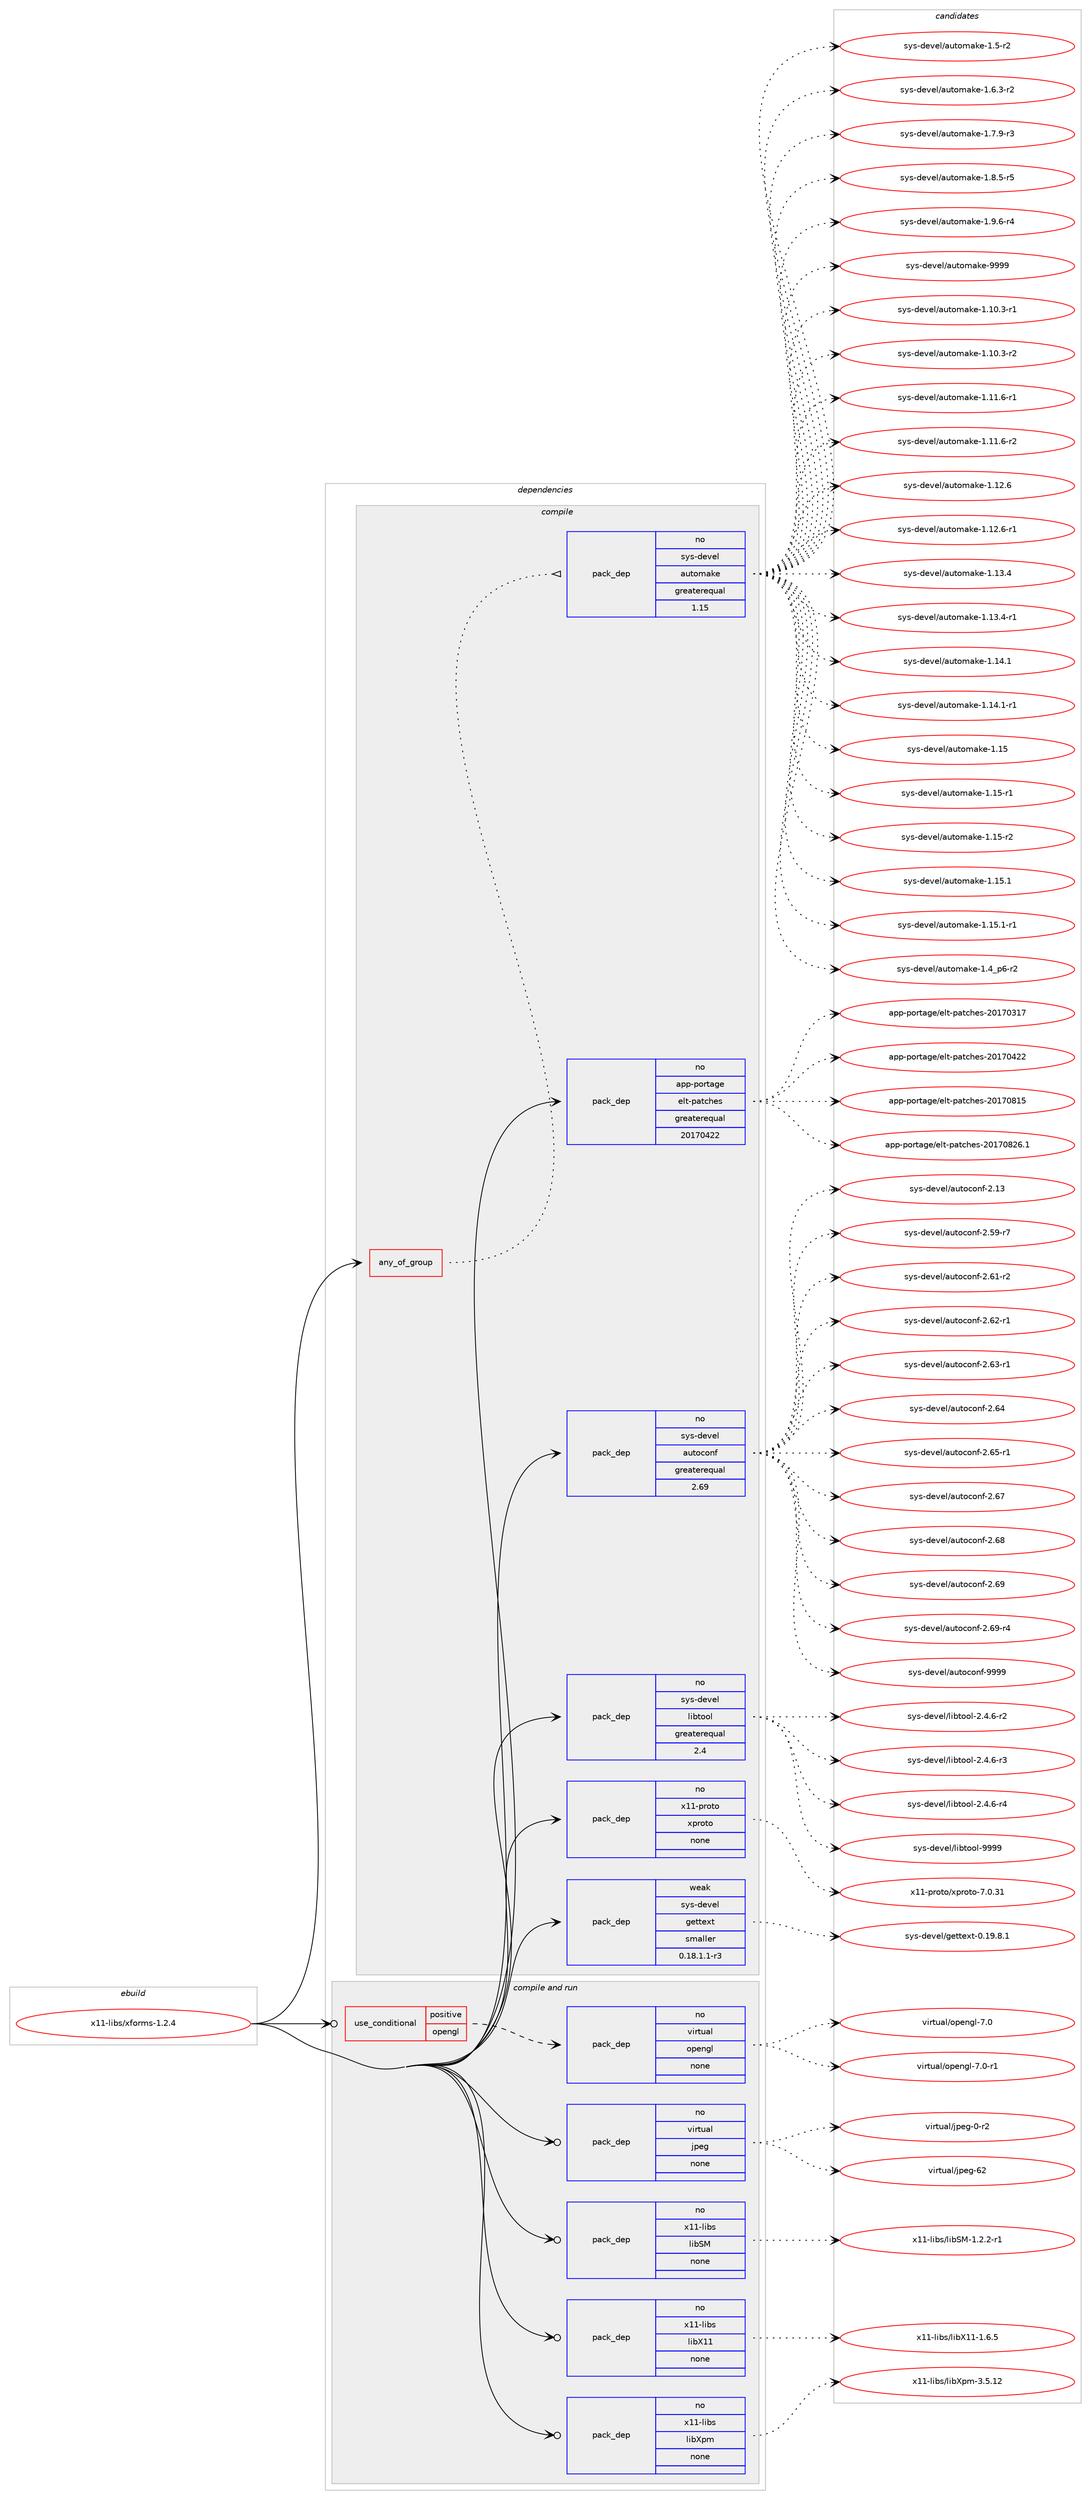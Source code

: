 digraph prolog {

# *************
# Graph options
# *************

newrank=true;
concentrate=true;
compound=true;
graph [rankdir=LR,fontname=Helvetica,fontsize=10,ranksep=1.5];#, ranksep=2.5, nodesep=0.2];
edge  [arrowhead=vee];
node  [fontname=Helvetica,fontsize=10];

# **********
# The ebuild
# **********

subgraph cluster_leftcol {
color=gray;
rank=same;
label=<<i>ebuild</i>>;
id [label="x11-libs/xforms-1.2.4", color=red, width=4, href="../x11-libs/xforms-1.2.4.svg"];
}

# ****************
# The dependencies
# ****************

subgraph cluster_midcol {
color=gray;
label=<<i>dependencies</i>>;
subgraph cluster_compile {
fillcolor="#eeeeee";
style=filled;
label=<<i>compile</i>>;
subgraph any9422 {
dependency521340 [label=<<TABLE BORDER="0" CELLBORDER="1" CELLSPACING="0" CELLPADDING="4"><TR><TD CELLPADDING="10">any_of_group</TD></TR></TABLE>>, shape=none, color=red];subgraph pack388576 {
dependency521341 [label=<<TABLE BORDER="0" CELLBORDER="1" CELLSPACING="0" CELLPADDING="4" WIDTH="220"><TR><TD ROWSPAN="6" CELLPADDING="30">pack_dep</TD></TR><TR><TD WIDTH="110">no</TD></TR><TR><TD>sys-devel</TD></TR><TR><TD>automake</TD></TR><TR><TD>greaterequal</TD></TR><TR><TD>1.15</TD></TR></TABLE>>, shape=none, color=blue];
}
dependency521340:e -> dependency521341:w [weight=20,style="dotted",arrowhead="oinv"];
}
id:e -> dependency521340:w [weight=20,style="solid",arrowhead="vee"];
subgraph pack388577 {
dependency521342 [label=<<TABLE BORDER="0" CELLBORDER="1" CELLSPACING="0" CELLPADDING="4" WIDTH="220"><TR><TD ROWSPAN="6" CELLPADDING="30">pack_dep</TD></TR><TR><TD WIDTH="110">no</TD></TR><TR><TD>app-portage</TD></TR><TR><TD>elt-patches</TD></TR><TR><TD>greaterequal</TD></TR><TR><TD>20170422</TD></TR></TABLE>>, shape=none, color=blue];
}
id:e -> dependency521342:w [weight=20,style="solid",arrowhead="vee"];
subgraph pack388578 {
dependency521343 [label=<<TABLE BORDER="0" CELLBORDER="1" CELLSPACING="0" CELLPADDING="4" WIDTH="220"><TR><TD ROWSPAN="6" CELLPADDING="30">pack_dep</TD></TR><TR><TD WIDTH="110">no</TD></TR><TR><TD>sys-devel</TD></TR><TR><TD>autoconf</TD></TR><TR><TD>greaterequal</TD></TR><TR><TD>2.69</TD></TR></TABLE>>, shape=none, color=blue];
}
id:e -> dependency521343:w [weight=20,style="solid",arrowhead="vee"];
subgraph pack388579 {
dependency521344 [label=<<TABLE BORDER="0" CELLBORDER="1" CELLSPACING="0" CELLPADDING="4" WIDTH="220"><TR><TD ROWSPAN="6" CELLPADDING="30">pack_dep</TD></TR><TR><TD WIDTH="110">no</TD></TR><TR><TD>sys-devel</TD></TR><TR><TD>libtool</TD></TR><TR><TD>greaterequal</TD></TR><TR><TD>2.4</TD></TR></TABLE>>, shape=none, color=blue];
}
id:e -> dependency521344:w [weight=20,style="solid",arrowhead="vee"];
subgraph pack388580 {
dependency521345 [label=<<TABLE BORDER="0" CELLBORDER="1" CELLSPACING="0" CELLPADDING="4" WIDTH="220"><TR><TD ROWSPAN="6" CELLPADDING="30">pack_dep</TD></TR><TR><TD WIDTH="110">no</TD></TR><TR><TD>x11-proto</TD></TR><TR><TD>xproto</TD></TR><TR><TD>none</TD></TR><TR><TD></TD></TR></TABLE>>, shape=none, color=blue];
}
id:e -> dependency521345:w [weight=20,style="solid",arrowhead="vee"];
subgraph pack388581 {
dependency521346 [label=<<TABLE BORDER="0" CELLBORDER="1" CELLSPACING="0" CELLPADDING="4" WIDTH="220"><TR><TD ROWSPAN="6" CELLPADDING="30">pack_dep</TD></TR><TR><TD WIDTH="110">weak</TD></TR><TR><TD>sys-devel</TD></TR><TR><TD>gettext</TD></TR><TR><TD>smaller</TD></TR><TR><TD>0.18.1.1-r3</TD></TR></TABLE>>, shape=none, color=blue];
}
id:e -> dependency521346:w [weight=20,style="solid",arrowhead="vee"];
}
subgraph cluster_compileandrun {
fillcolor="#eeeeee";
style=filled;
label=<<i>compile and run</i>>;
subgraph cond122999 {
dependency521347 [label=<<TABLE BORDER="0" CELLBORDER="1" CELLSPACING="0" CELLPADDING="4"><TR><TD ROWSPAN="3" CELLPADDING="10">use_conditional</TD></TR><TR><TD>positive</TD></TR><TR><TD>opengl</TD></TR></TABLE>>, shape=none, color=red];
subgraph pack388582 {
dependency521348 [label=<<TABLE BORDER="0" CELLBORDER="1" CELLSPACING="0" CELLPADDING="4" WIDTH="220"><TR><TD ROWSPAN="6" CELLPADDING="30">pack_dep</TD></TR><TR><TD WIDTH="110">no</TD></TR><TR><TD>virtual</TD></TR><TR><TD>opengl</TD></TR><TR><TD>none</TD></TR><TR><TD></TD></TR></TABLE>>, shape=none, color=blue];
}
dependency521347:e -> dependency521348:w [weight=20,style="dashed",arrowhead="vee"];
}
id:e -> dependency521347:w [weight=20,style="solid",arrowhead="odotvee"];
subgraph pack388583 {
dependency521349 [label=<<TABLE BORDER="0" CELLBORDER="1" CELLSPACING="0" CELLPADDING="4" WIDTH="220"><TR><TD ROWSPAN="6" CELLPADDING="30">pack_dep</TD></TR><TR><TD WIDTH="110">no</TD></TR><TR><TD>virtual</TD></TR><TR><TD>jpeg</TD></TR><TR><TD>none</TD></TR><TR><TD></TD></TR></TABLE>>, shape=none, color=blue];
}
id:e -> dependency521349:w [weight=20,style="solid",arrowhead="odotvee"];
subgraph pack388584 {
dependency521350 [label=<<TABLE BORDER="0" CELLBORDER="1" CELLSPACING="0" CELLPADDING="4" WIDTH="220"><TR><TD ROWSPAN="6" CELLPADDING="30">pack_dep</TD></TR><TR><TD WIDTH="110">no</TD></TR><TR><TD>x11-libs</TD></TR><TR><TD>libSM</TD></TR><TR><TD>none</TD></TR><TR><TD></TD></TR></TABLE>>, shape=none, color=blue];
}
id:e -> dependency521350:w [weight=20,style="solid",arrowhead="odotvee"];
subgraph pack388585 {
dependency521351 [label=<<TABLE BORDER="0" CELLBORDER="1" CELLSPACING="0" CELLPADDING="4" WIDTH="220"><TR><TD ROWSPAN="6" CELLPADDING="30">pack_dep</TD></TR><TR><TD WIDTH="110">no</TD></TR><TR><TD>x11-libs</TD></TR><TR><TD>libX11</TD></TR><TR><TD>none</TD></TR><TR><TD></TD></TR></TABLE>>, shape=none, color=blue];
}
id:e -> dependency521351:w [weight=20,style="solid",arrowhead="odotvee"];
subgraph pack388586 {
dependency521352 [label=<<TABLE BORDER="0" CELLBORDER="1" CELLSPACING="0" CELLPADDING="4" WIDTH="220"><TR><TD ROWSPAN="6" CELLPADDING="30">pack_dep</TD></TR><TR><TD WIDTH="110">no</TD></TR><TR><TD>x11-libs</TD></TR><TR><TD>libXpm</TD></TR><TR><TD>none</TD></TR><TR><TD></TD></TR></TABLE>>, shape=none, color=blue];
}
id:e -> dependency521352:w [weight=20,style="solid",arrowhead="odotvee"];
}
subgraph cluster_run {
fillcolor="#eeeeee";
style=filled;
label=<<i>run</i>>;
}
}

# **************
# The candidates
# **************

subgraph cluster_choices {
rank=same;
color=gray;
label=<<i>candidates</i>>;

subgraph choice388576 {
color=black;
nodesep=1;
choice11512111545100101118101108479711711611110997107101454946494846514511449 [label="sys-devel/automake-1.10.3-r1", color=red, width=4,href="../sys-devel/automake-1.10.3-r1.svg"];
choice11512111545100101118101108479711711611110997107101454946494846514511450 [label="sys-devel/automake-1.10.3-r2", color=red, width=4,href="../sys-devel/automake-1.10.3-r2.svg"];
choice11512111545100101118101108479711711611110997107101454946494946544511449 [label="sys-devel/automake-1.11.6-r1", color=red, width=4,href="../sys-devel/automake-1.11.6-r1.svg"];
choice11512111545100101118101108479711711611110997107101454946494946544511450 [label="sys-devel/automake-1.11.6-r2", color=red, width=4,href="../sys-devel/automake-1.11.6-r2.svg"];
choice1151211154510010111810110847971171161111099710710145494649504654 [label="sys-devel/automake-1.12.6", color=red, width=4,href="../sys-devel/automake-1.12.6.svg"];
choice11512111545100101118101108479711711611110997107101454946495046544511449 [label="sys-devel/automake-1.12.6-r1", color=red, width=4,href="../sys-devel/automake-1.12.6-r1.svg"];
choice1151211154510010111810110847971171161111099710710145494649514652 [label="sys-devel/automake-1.13.4", color=red, width=4,href="../sys-devel/automake-1.13.4.svg"];
choice11512111545100101118101108479711711611110997107101454946495146524511449 [label="sys-devel/automake-1.13.4-r1", color=red, width=4,href="../sys-devel/automake-1.13.4-r1.svg"];
choice1151211154510010111810110847971171161111099710710145494649524649 [label="sys-devel/automake-1.14.1", color=red, width=4,href="../sys-devel/automake-1.14.1.svg"];
choice11512111545100101118101108479711711611110997107101454946495246494511449 [label="sys-devel/automake-1.14.1-r1", color=red, width=4,href="../sys-devel/automake-1.14.1-r1.svg"];
choice115121115451001011181011084797117116111109971071014549464953 [label="sys-devel/automake-1.15", color=red, width=4,href="../sys-devel/automake-1.15.svg"];
choice1151211154510010111810110847971171161111099710710145494649534511449 [label="sys-devel/automake-1.15-r1", color=red, width=4,href="../sys-devel/automake-1.15-r1.svg"];
choice1151211154510010111810110847971171161111099710710145494649534511450 [label="sys-devel/automake-1.15-r2", color=red, width=4,href="../sys-devel/automake-1.15-r2.svg"];
choice1151211154510010111810110847971171161111099710710145494649534649 [label="sys-devel/automake-1.15.1", color=red, width=4,href="../sys-devel/automake-1.15.1.svg"];
choice11512111545100101118101108479711711611110997107101454946495346494511449 [label="sys-devel/automake-1.15.1-r1", color=red, width=4,href="../sys-devel/automake-1.15.1-r1.svg"];
choice115121115451001011181011084797117116111109971071014549465295112544511450 [label="sys-devel/automake-1.4_p6-r2", color=red, width=4,href="../sys-devel/automake-1.4_p6-r2.svg"];
choice11512111545100101118101108479711711611110997107101454946534511450 [label="sys-devel/automake-1.5-r2", color=red, width=4,href="../sys-devel/automake-1.5-r2.svg"];
choice115121115451001011181011084797117116111109971071014549465446514511450 [label="sys-devel/automake-1.6.3-r2", color=red, width=4,href="../sys-devel/automake-1.6.3-r2.svg"];
choice115121115451001011181011084797117116111109971071014549465546574511451 [label="sys-devel/automake-1.7.9-r3", color=red, width=4,href="../sys-devel/automake-1.7.9-r3.svg"];
choice115121115451001011181011084797117116111109971071014549465646534511453 [label="sys-devel/automake-1.8.5-r5", color=red, width=4,href="../sys-devel/automake-1.8.5-r5.svg"];
choice115121115451001011181011084797117116111109971071014549465746544511452 [label="sys-devel/automake-1.9.6-r4", color=red, width=4,href="../sys-devel/automake-1.9.6-r4.svg"];
choice115121115451001011181011084797117116111109971071014557575757 [label="sys-devel/automake-9999", color=red, width=4,href="../sys-devel/automake-9999.svg"];
dependency521341:e -> choice11512111545100101118101108479711711611110997107101454946494846514511449:w [style=dotted,weight="100"];
dependency521341:e -> choice11512111545100101118101108479711711611110997107101454946494846514511450:w [style=dotted,weight="100"];
dependency521341:e -> choice11512111545100101118101108479711711611110997107101454946494946544511449:w [style=dotted,weight="100"];
dependency521341:e -> choice11512111545100101118101108479711711611110997107101454946494946544511450:w [style=dotted,weight="100"];
dependency521341:e -> choice1151211154510010111810110847971171161111099710710145494649504654:w [style=dotted,weight="100"];
dependency521341:e -> choice11512111545100101118101108479711711611110997107101454946495046544511449:w [style=dotted,weight="100"];
dependency521341:e -> choice1151211154510010111810110847971171161111099710710145494649514652:w [style=dotted,weight="100"];
dependency521341:e -> choice11512111545100101118101108479711711611110997107101454946495146524511449:w [style=dotted,weight="100"];
dependency521341:e -> choice1151211154510010111810110847971171161111099710710145494649524649:w [style=dotted,weight="100"];
dependency521341:e -> choice11512111545100101118101108479711711611110997107101454946495246494511449:w [style=dotted,weight="100"];
dependency521341:e -> choice115121115451001011181011084797117116111109971071014549464953:w [style=dotted,weight="100"];
dependency521341:e -> choice1151211154510010111810110847971171161111099710710145494649534511449:w [style=dotted,weight="100"];
dependency521341:e -> choice1151211154510010111810110847971171161111099710710145494649534511450:w [style=dotted,weight="100"];
dependency521341:e -> choice1151211154510010111810110847971171161111099710710145494649534649:w [style=dotted,weight="100"];
dependency521341:e -> choice11512111545100101118101108479711711611110997107101454946495346494511449:w [style=dotted,weight="100"];
dependency521341:e -> choice115121115451001011181011084797117116111109971071014549465295112544511450:w [style=dotted,weight="100"];
dependency521341:e -> choice11512111545100101118101108479711711611110997107101454946534511450:w [style=dotted,weight="100"];
dependency521341:e -> choice115121115451001011181011084797117116111109971071014549465446514511450:w [style=dotted,weight="100"];
dependency521341:e -> choice115121115451001011181011084797117116111109971071014549465546574511451:w [style=dotted,weight="100"];
dependency521341:e -> choice115121115451001011181011084797117116111109971071014549465646534511453:w [style=dotted,weight="100"];
dependency521341:e -> choice115121115451001011181011084797117116111109971071014549465746544511452:w [style=dotted,weight="100"];
dependency521341:e -> choice115121115451001011181011084797117116111109971071014557575757:w [style=dotted,weight="100"];
}
subgraph choice388577 {
color=black;
nodesep=1;
choice97112112451121111141169710310147101108116451129711699104101115455048495548514955 [label="app-portage/elt-patches-20170317", color=red, width=4,href="../app-portage/elt-patches-20170317.svg"];
choice97112112451121111141169710310147101108116451129711699104101115455048495548525050 [label="app-portage/elt-patches-20170422", color=red, width=4,href="../app-portage/elt-patches-20170422.svg"];
choice97112112451121111141169710310147101108116451129711699104101115455048495548564953 [label="app-portage/elt-patches-20170815", color=red, width=4,href="../app-portage/elt-patches-20170815.svg"];
choice971121124511211111411697103101471011081164511297116991041011154550484955485650544649 [label="app-portage/elt-patches-20170826.1", color=red, width=4,href="../app-portage/elt-patches-20170826.1.svg"];
dependency521342:e -> choice97112112451121111141169710310147101108116451129711699104101115455048495548514955:w [style=dotted,weight="100"];
dependency521342:e -> choice97112112451121111141169710310147101108116451129711699104101115455048495548525050:w [style=dotted,weight="100"];
dependency521342:e -> choice97112112451121111141169710310147101108116451129711699104101115455048495548564953:w [style=dotted,weight="100"];
dependency521342:e -> choice971121124511211111411697103101471011081164511297116991041011154550484955485650544649:w [style=dotted,weight="100"];
}
subgraph choice388578 {
color=black;
nodesep=1;
choice115121115451001011181011084797117116111991111101024550464951 [label="sys-devel/autoconf-2.13", color=red, width=4,href="../sys-devel/autoconf-2.13.svg"];
choice1151211154510010111810110847971171161119911111010245504653574511455 [label="sys-devel/autoconf-2.59-r7", color=red, width=4,href="../sys-devel/autoconf-2.59-r7.svg"];
choice1151211154510010111810110847971171161119911111010245504654494511450 [label="sys-devel/autoconf-2.61-r2", color=red, width=4,href="../sys-devel/autoconf-2.61-r2.svg"];
choice1151211154510010111810110847971171161119911111010245504654504511449 [label="sys-devel/autoconf-2.62-r1", color=red, width=4,href="../sys-devel/autoconf-2.62-r1.svg"];
choice1151211154510010111810110847971171161119911111010245504654514511449 [label="sys-devel/autoconf-2.63-r1", color=red, width=4,href="../sys-devel/autoconf-2.63-r1.svg"];
choice115121115451001011181011084797117116111991111101024550465452 [label="sys-devel/autoconf-2.64", color=red, width=4,href="../sys-devel/autoconf-2.64.svg"];
choice1151211154510010111810110847971171161119911111010245504654534511449 [label="sys-devel/autoconf-2.65-r1", color=red, width=4,href="../sys-devel/autoconf-2.65-r1.svg"];
choice115121115451001011181011084797117116111991111101024550465455 [label="sys-devel/autoconf-2.67", color=red, width=4,href="../sys-devel/autoconf-2.67.svg"];
choice115121115451001011181011084797117116111991111101024550465456 [label="sys-devel/autoconf-2.68", color=red, width=4,href="../sys-devel/autoconf-2.68.svg"];
choice115121115451001011181011084797117116111991111101024550465457 [label="sys-devel/autoconf-2.69", color=red, width=4,href="../sys-devel/autoconf-2.69.svg"];
choice1151211154510010111810110847971171161119911111010245504654574511452 [label="sys-devel/autoconf-2.69-r4", color=red, width=4,href="../sys-devel/autoconf-2.69-r4.svg"];
choice115121115451001011181011084797117116111991111101024557575757 [label="sys-devel/autoconf-9999", color=red, width=4,href="../sys-devel/autoconf-9999.svg"];
dependency521343:e -> choice115121115451001011181011084797117116111991111101024550464951:w [style=dotted,weight="100"];
dependency521343:e -> choice1151211154510010111810110847971171161119911111010245504653574511455:w [style=dotted,weight="100"];
dependency521343:e -> choice1151211154510010111810110847971171161119911111010245504654494511450:w [style=dotted,weight="100"];
dependency521343:e -> choice1151211154510010111810110847971171161119911111010245504654504511449:w [style=dotted,weight="100"];
dependency521343:e -> choice1151211154510010111810110847971171161119911111010245504654514511449:w [style=dotted,weight="100"];
dependency521343:e -> choice115121115451001011181011084797117116111991111101024550465452:w [style=dotted,weight="100"];
dependency521343:e -> choice1151211154510010111810110847971171161119911111010245504654534511449:w [style=dotted,weight="100"];
dependency521343:e -> choice115121115451001011181011084797117116111991111101024550465455:w [style=dotted,weight="100"];
dependency521343:e -> choice115121115451001011181011084797117116111991111101024550465456:w [style=dotted,weight="100"];
dependency521343:e -> choice115121115451001011181011084797117116111991111101024550465457:w [style=dotted,weight="100"];
dependency521343:e -> choice1151211154510010111810110847971171161119911111010245504654574511452:w [style=dotted,weight="100"];
dependency521343:e -> choice115121115451001011181011084797117116111991111101024557575757:w [style=dotted,weight="100"];
}
subgraph choice388579 {
color=black;
nodesep=1;
choice1151211154510010111810110847108105981161111111084550465246544511450 [label="sys-devel/libtool-2.4.6-r2", color=red, width=4,href="../sys-devel/libtool-2.4.6-r2.svg"];
choice1151211154510010111810110847108105981161111111084550465246544511451 [label="sys-devel/libtool-2.4.6-r3", color=red, width=4,href="../sys-devel/libtool-2.4.6-r3.svg"];
choice1151211154510010111810110847108105981161111111084550465246544511452 [label="sys-devel/libtool-2.4.6-r4", color=red, width=4,href="../sys-devel/libtool-2.4.6-r4.svg"];
choice1151211154510010111810110847108105981161111111084557575757 [label="sys-devel/libtool-9999", color=red, width=4,href="../sys-devel/libtool-9999.svg"];
dependency521344:e -> choice1151211154510010111810110847108105981161111111084550465246544511450:w [style=dotted,weight="100"];
dependency521344:e -> choice1151211154510010111810110847108105981161111111084550465246544511451:w [style=dotted,weight="100"];
dependency521344:e -> choice1151211154510010111810110847108105981161111111084550465246544511452:w [style=dotted,weight="100"];
dependency521344:e -> choice1151211154510010111810110847108105981161111111084557575757:w [style=dotted,weight="100"];
}
subgraph choice388580 {
color=black;
nodesep=1;
choice1204949451121141111161114712011211411111611145554648465149 [label="x11-proto/xproto-7.0.31", color=red, width=4,href="../x11-proto/xproto-7.0.31.svg"];
dependency521345:e -> choice1204949451121141111161114712011211411111611145554648465149:w [style=dotted,weight="100"];
}
subgraph choice388581 {
color=black;
nodesep=1;
choice1151211154510010111810110847103101116116101120116454846495746564649 [label="sys-devel/gettext-0.19.8.1", color=red, width=4,href="../sys-devel/gettext-0.19.8.1.svg"];
dependency521346:e -> choice1151211154510010111810110847103101116116101120116454846495746564649:w [style=dotted,weight="100"];
}
subgraph choice388582 {
color=black;
nodesep=1;
choice118105114116117971084711111210111010310845554648 [label="virtual/opengl-7.0", color=red, width=4,href="../virtual/opengl-7.0.svg"];
choice1181051141161179710847111112101110103108455546484511449 [label="virtual/opengl-7.0-r1", color=red, width=4,href="../virtual/opengl-7.0-r1.svg"];
dependency521348:e -> choice118105114116117971084711111210111010310845554648:w [style=dotted,weight="100"];
dependency521348:e -> choice1181051141161179710847111112101110103108455546484511449:w [style=dotted,weight="100"];
}
subgraph choice388583 {
color=black;
nodesep=1;
choice118105114116117971084710611210110345484511450 [label="virtual/jpeg-0-r2", color=red, width=4,href="../virtual/jpeg-0-r2.svg"];
choice1181051141161179710847106112101103455450 [label="virtual/jpeg-62", color=red, width=4,href="../virtual/jpeg-62.svg"];
dependency521349:e -> choice118105114116117971084710611210110345484511450:w [style=dotted,weight="100"];
dependency521349:e -> choice1181051141161179710847106112101103455450:w [style=dotted,weight="100"];
}
subgraph choice388584 {
color=black;
nodesep=1;
choice12049494510810598115471081059883774549465046504511449 [label="x11-libs/libSM-1.2.2-r1", color=red, width=4,href="../x11-libs/libSM-1.2.2-r1.svg"];
dependency521350:e -> choice12049494510810598115471081059883774549465046504511449:w [style=dotted,weight="100"];
}
subgraph choice388585 {
color=black;
nodesep=1;
choice120494945108105981154710810598884949454946544653 [label="x11-libs/libX11-1.6.5", color=red, width=4,href="../x11-libs/libX11-1.6.5.svg"];
dependency521351:e -> choice120494945108105981154710810598884949454946544653:w [style=dotted,weight="100"];
}
subgraph choice388586 {
color=black;
nodesep=1;
choice1204949451081059811547108105988811210945514653464950 [label="x11-libs/libXpm-3.5.12", color=red, width=4,href="../x11-libs/libXpm-3.5.12.svg"];
dependency521352:e -> choice1204949451081059811547108105988811210945514653464950:w [style=dotted,weight="100"];
}
}

}

